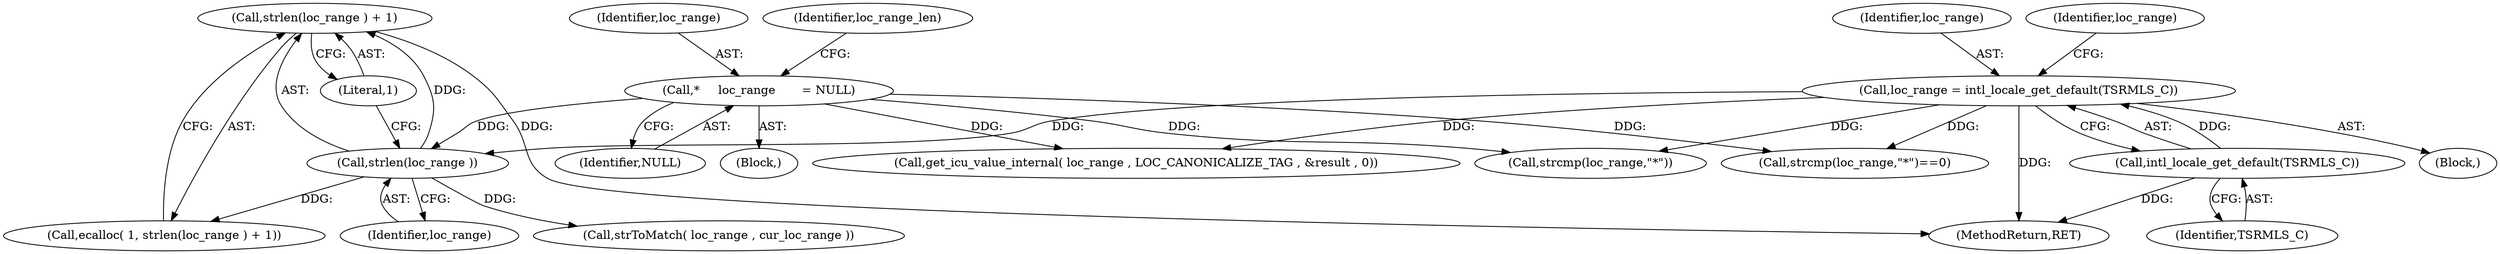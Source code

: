 digraph "0_php-src_97eff7eb57fc2320c267a949cffd622c38712484?w=1_10@API" {
"1000363" [label="(Call,strlen(loc_range ) + 1)"];
"1000364" [label="(Call,strlen(loc_range ))"];
"1000124" [label="(Call,*     loc_range       = NULL)"];
"1000174" [label="(Call,loc_range = intl_locale_get_default(TSRMLS_C))"];
"1000176" [label="(Call,intl_locale_get_default(TSRMLS_C))"];
"1000174" [label="(Call,loc_range = intl_locale_get_default(TSRMLS_C))"];
"1000431" [label="(MethodReturn,RET)"];
"1000175" [label="(Identifier,loc_range)"];
"1000126" [label="(Identifier,NULL)"];
"1000369" [label="(Call,strToMatch( loc_range , cur_loc_range ))"];
"1000364" [label="(Call,strlen(loc_range ))"];
"1000361" [label="(Call,ecalloc( 1, strlen(loc_range ) + 1))"];
"1000177" [label="(Identifier,TSRMLS_C)"];
"1000179" [label="(Call,strcmp(loc_range,\"*\")==0)"];
"1000181" [label="(Identifier,loc_range)"];
"1000363" [label="(Call,strlen(loc_range ) + 1)"];
"1000191" [label="(Call,get_icu_value_internal( loc_range , LOC_CANONICALIZE_TAG , &result , 0))"];
"1000125" [label="(Identifier,loc_range)"];
"1000114" [label="(Block,)"];
"1000366" [label="(Literal,1)"];
"1000173" [label="(Block,)"];
"1000176" [label="(Call,intl_locale_get_default(TSRMLS_C))"];
"1000129" [label="(Identifier,loc_range_len)"];
"1000180" [label="(Call,strcmp(loc_range,\"*\"))"];
"1000365" [label="(Identifier,loc_range)"];
"1000124" [label="(Call,*     loc_range       = NULL)"];
"1000363" -> "1000361"  [label="AST: "];
"1000363" -> "1000366"  [label="CFG: "];
"1000364" -> "1000363"  [label="AST: "];
"1000366" -> "1000363"  [label="AST: "];
"1000361" -> "1000363"  [label="CFG: "];
"1000363" -> "1000431"  [label="DDG: "];
"1000364" -> "1000363"  [label="DDG: "];
"1000364" -> "1000365"  [label="CFG: "];
"1000365" -> "1000364"  [label="AST: "];
"1000366" -> "1000364"  [label="CFG: "];
"1000364" -> "1000361"  [label="DDG: "];
"1000124" -> "1000364"  [label="DDG: "];
"1000174" -> "1000364"  [label="DDG: "];
"1000364" -> "1000369"  [label="DDG: "];
"1000124" -> "1000114"  [label="AST: "];
"1000124" -> "1000126"  [label="CFG: "];
"1000125" -> "1000124"  [label="AST: "];
"1000126" -> "1000124"  [label="AST: "];
"1000129" -> "1000124"  [label="CFG: "];
"1000124" -> "1000179"  [label="DDG: "];
"1000124" -> "1000180"  [label="DDG: "];
"1000124" -> "1000191"  [label="DDG: "];
"1000174" -> "1000173"  [label="AST: "];
"1000174" -> "1000176"  [label="CFG: "];
"1000175" -> "1000174"  [label="AST: "];
"1000176" -> "1000174"  [label="AST: "];
"1000181" -> "1000174"  [label="CFG: "];
"1000174" -> "1000431"  [label="DDG: "];
"1000176" -> "1000174"  [label="DDG: "];
"1000174" -> "1000179"  [label="DDG: "];
"1000174" -> "1000180"  [label="DDG: "];
"1000174" -> "1000191"  [label="DDG: "];
"1000176" -> "1000177"  [label="CFG: "];
"1000177" -> "1000176"  [label="AST: "];
"1000176" -> "1000431"  [label="DDG: "];
}

